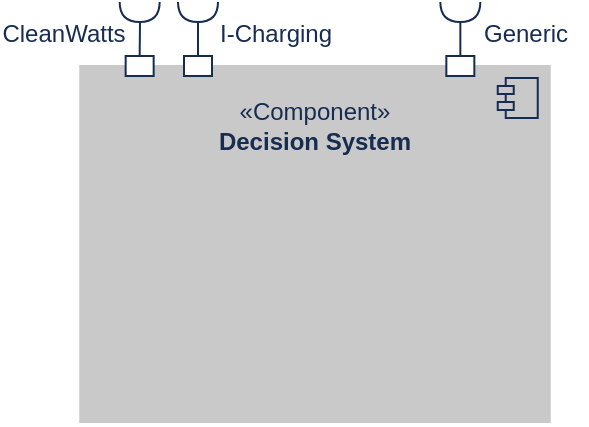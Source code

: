 <mxfile version="24.2.3" type="device" pages="3">
  <diagram id="UD4oLA14Tn1y4zUg4rgK" name="LVL1">
    <mxGraphModel dx="886" dy="599" grid="1" gridSize="10" guides="1" tooltips="1" connect="1" arrows="1" fold="1" page="1" pageScale="1" pageWidth="827" pageHeight="1169" math="0" shadow="0">
      <root>
        <mxCell id="0" />
        <mxCell id="1" parent="0" />
        <mxCell id="eUCeiFurNi9mVy3ALTpU-2" value="" style="html=1;dropTarget=0;whiteSpace=wrap;fillColor=#C9C9C9;strokeColor=#FFFFFF;" vertex="1" parent="1">
          <mxGeometry x="254.13" y="287" width="236.74" height="180" as="geometry" />
        </mxCell>
        <mxCell id="eUCeiFurNi9mVy3ALTpU-3" value="" style="shape=module;jettyWidth=8;jettyHeight=4;fillColor=none;strokeColor=#172C51;" vertex="1" parent="eUCeiFurNi9mVy3ALTpU-2">
          <mxGeometry x="1" width="20" height="20" relative="1" as="geometry">
            <mxPoint x="-27" y="7" as="offset" />
          </mxGeometry>
        </mxCell>
        <mxCell id="eUCeiFurNi9mVy3ALTpU-27" value="" style="endArrow=none;html=1;rounded=0;exitX=0.5;exitY=0;exitDx=0;exitDy=0;strokeColor=#172C51;" edge="1" parent="1" source="eUCeiFurNi9mVy3ALTpU-29">
          <mxGeometry width="50" height="50" relative="1" as="geometry">
            <mxPoint x="284.83" y="390" as="sourcePoint" />
            <mxPoint x="285" y="266" as="targetPoint" />
          </mxGeometry>
        </mxCell>
        <mxCell id="eUCeiFurNi9mVy3ALTpU-28" value="" style="endArrow=none;html=1;rounded=0;exitX=0.5;exitY=0;exitDx=0;exitDy=0;strokeColor=#172C51;" edge="1" parent="1" source="eUCeiFurNi9mVy3ALTpU-30">
          <mxGeometry width="50" height="50" relative="1" as="geometry">
            <mxPoint x="313.74" y="390" as="sourcePoint" />
            <mxPoint x="314" y="266" as="targetPoint" />
          </mxGeometry>
        </mxCell>
        <mxCell id="eUCeiFurNi9mVy3ALTpU-29" value="" style="rounded=0;whiteSpace=wrap;html=1;strokeColor=#172C51;fontColor=#172C51;" vertex="1" parent="1">
          <mxGeometry x="277.83" y="283" width="14" height="10" as="geometry" />
        </mxCell>
        <mxCell id="eUCeiFurNi9mVy3ALTpU-30" value="" style="rounded=0;whiteSpace=wrap;html=1;strokeColor=#172C51;fontColor=#172C51;" vertex="1" parent="1">
          <mxGeometry x="307" y="283" width="14" height="10" as="geometry" />
        </mxCell>
        <mxCell id="eUCeiFurNi9mVy3ALTpU-31" value="" style="shape=requiredInterface;html=1;verticalLabelPosition=bottom;sketch=0;rotation=90;strokeColor=#172C51;fontColor=#172C51;" vertex="1" parent="1">
          <mxGeometry x="279.83" y="251" width="10" height="20" as="geometry" />
        </mxCell>
        <mxCell id="eUCeiFurNi9mVy3ALTpU-32" value="" style="shape=requiredInterface;html=1;verticalLabelPosition=bottom;sketch=0;rotation=90;strokeColor=#172C51;fontColor=#172C51;" vertex="1" parent="1">
          <mxGeometry x="309" y="251" width="10" height="20" as="geometry" />
        </mxCell>
        <mxCell id="eUCeiFurNi9mVy3ALTpU-33" value="CleanWatts" style="text;html=1;align=center;verticalAlign=middle;whiteSpace=wrap;rounded=0;fontColor=#172C51;strokeColor=none;" vertex="1" parent="1">
          <mxGeometry x="216.83" y="257" width="60" height="30" as="geometry" />
        </mxCell>
        <mxCell id="eUCeiFurNi9mVy3ALTpU-34" value="I-Charging" style="text;html=1;align=center;verticalAlign=middle;whiteSpace=wrap;rounded=0;fontColor=#172C51;strokeColor=none;" vertex="1" parent="1">
          <mxGeometry x="322.55" y="257" width="60" height="30" as="geometry" />
        </mxCell>
        <mxCell id="eUCeiFurNi9mVy3ALTpU-35" value="Generic" style="text;html=1;align=center;verticalAlign=middle;whiteSpace=wrap;rounded=0;fontColor=#172C51;strokeColor=none;" vertex="1" parent="1">
          <mxGeometry x="448.0" y="257" width="60" height="30" as="geometry" />
        </mxCell>
        <mxCell id="eUCeiFurNi9mVy3ALTpU-4" value="&lt;font&gt;«Component»&lt;br&gt;&lt;b&gt;Decision System&lt;/b&gt;&lt;/font&gt;" style="text;html=1;align=center;verticalAlign=middle;whiteSpace=wrap;rounded=0;fontColor=#172C51;" vertex="1" parent="1">
          <mxGeometry x="291.833" y="295" width="161.333" height="45.0" as="geometry" />
        </mxCell>
        <mxCell id="eUCeiFurNi9mVy3ALTpU-20" value="" style="endArrow=none;html=1;rounded=0;exitX=0.5;exitY=0;exitDx=0;exitDy=0;strokeColor=#172C51;" edge="1" parent="1" source="eUCeiFurNi9mVy3ALTpU-21">
          <mxGeometry width="50" height="50" relative="1" as="geometry">
            <mxPoint x="444.91" y="390" as="sourcePoint" />
            <mxPoint x="445.17" y="266" as="targetPoint" />
          </mxGeometry>
        </mxCell>
        <mxCell id="eUCeiFurNi9mVy3ALTpU-21" value="" style="rounded=0;whiteSpace=wrap;html=1;strokeColor=#172C51;fontColor=#172C51;" vertex="1" parent="1">
          <mxGeometry x="438.17" y="283" width="14" height="10" as="geometry" />
        </mxCell>
        <mxCell id="eUCeiFurNi9mVy3ALTpU-22" value="" style="shape=requiredInterface;html=1;verticalLabelPosition=bottom;sketch=0;rotation=90;fontColor=#172C51;strokeColor=#172C51;" vertex="1" parent="1">
          <mxGeometry x="440.17" y="251" width="10" height="20" as="geometry" />
        </mxCell>
      </root>
    </mxGraphModel>
  </diagram>
  <diagram name="LVL2" id="FMF1p5v2ZRFKDlLuyFtW">
    <mxGraphModel dx="1004" dy="679" grid="1" gridSize="10" guides="1" tooltips="1" connect="1" arrows="1" fold="1" page="1" pageScale="1" pageWidth="827" pageHeight="1169" math="0" shadow="0">
      <root>
        <mxCell id="0" />
        <mxCell id="1" parent="0" />
        <mxCell id="atp4VXEtVLjCo3kQ9Hvp-4" value="" style="group" vertex="1" connectable="0" parent="1">
          <mxGeometry x="70" y="280" width="608.049" height="460" as="geometry" />
        </mxCell>
        <mxCell id="atp4VXEtVLjCo3kQ9Hvp-1" value="" style="html=1;dropTarget=0;whiteSpace=wrap;fillColor=#C9C9C9;strokeColor=#FFFFFF;" vertex="1" parent="atp4VXEtVLjCo3kQ9Hvp-4">
          <mxGeometry x="3.049" width="605" height="460" as="geometry" />
        </mxCell>
        <mxCell id="atp4VXEtVLjCo3kQ9Hvp-2" value="" style="shape=module;jettyWidth=8;jettyHeight=4;fillColor=none;strokeColor=#172C51;" vertex="1" parent="atp4VXEtVLjCo3kQ9Hvp-1">
          <mxGeometry x="1" width="20" height="20" relative="1" as="geometry">
            <mxPoint x="-27" y="7" as="offset" />
          </mxGeometry>
        </mxCell>
        <mxCell id="atp4VXEtVLjCo3kQ9Hvp-3" value="&lt;font&gt;«Component»&lt;br&gt;&lt;b&gt;Decision System&lt;/b&gt;&lt;/font&gt;" style="text;html=1;align=center;verticalAlign=middle;whiteSpace=wrap;rounded=0;fontColor=#172C51;" vertex="1" parent="atp4VXEtVLjCo3kQ9Hvp-4">
          <mxGeometry x="221.833" y="15" width="161.333" height="45.0" as="geometry" />
        </mxCell>
        <mxCell id="atp4VXEtVLjCo3kQ9Hvp-5" value="&lt;font color=&quot;#172c51&quot;&gt;«Component»&lt;br&gt;&lt;b&gt;Translator System&lt;/b&gt;&lt;/font&gt;" style="html=1;dropTarget=0;whiteSpace=wrap;fillColor=#5B9BD5;strokeColor=#172C51;" vertex="1" parent="atp4VXEtVLjCo3kQ9Hvp-4">
          <mxGeometry x="201.835" y="109.999" width="207.429" height="113.226" as="geometry" />
        </mxCell>
        <mxCell id="atp4VXEtVLjCo3kQ9Hvp-6" value="" style="shape=module;jettyWidth=8;jettyHeight=4;fillColor=none;strokeColor=#172C51;" vertex="1" parent="atp4VXEtVLjCo3kQ9Hvp-5">
          <mxGeometry x="1" width="20" height="20" relative="1" as="geometry">
            <mxPoint x="-27" y="7" as="offset" />
          </mxGeometry>
        </mxCell>
        <mxCell id="atp4VXEtVLjCo3kQ9Hvp-11" value="" style="group;strokeColor=none;" vertex="1" connectable="0" parent="atp4VXEtVLjCo3kQ9Hvp-4">
          <mxGeometry x="43.05" y="304.5" width="518.905" height="113.23" as="geometry" />
        </mxCell>
        <mxCell id="atp4VXEtVLjCo3kQ9Hvp-9" value="&lt;font color=&quot;#172c51&quot;&gt;«Component»&lt;br&gt;&lt;b&gt;Generic Residential&amp;nbsp;&lt;/b&gt;&lt;/font&gt;&lt;div&gt;&lt;b&gt;&lt;font color=&quot;#172c51&quot;&gt;Decision System&lt;/font&gt;&lt;/b&gt;&lt;/div&gt;" style="html=1;dropTarget=0;whiteSpace=wrap;fillColor=#5B9BD5;strokeColor=#172C51;" vertex="1" parent="atp4VXEtVLjCo3kQ9Hvp-11">
          <mxGeometry x="311.477" width="207.429" height="113.226" as="geometry" />
        </mxCell>
        <mxCell id="atp4VXEtVLjCo3kQ9Hvp-10" value="" style="shape=module;jettyWidth=8;jettyHeight=4;fillColor=none;strokeColor=#172C51;" vertex="1" parent="atp4VXEtVLjCo3kQ9Hvp-9">
          <mxGeometry x="1" width="20" height="20" relative="1" as="geometry">
            <mxPoint x="-27" y="7" as="offset" />
          </mxGeometry>
        </mxCell>
        <mxCell id="atp4VXEtVLjCo3kQ9Hvp-7" value="&lt;font color=&quot;#172c51&quot;&gt;«Component»&lt;br&gt;&lt;b&gt;Training System&lt;/b&gt;&lt;/font&gt;" style="html=1;dropTarget=0;whiteSpace=wrap;fillColor=#5B9BD5;strokeColor=#172C51;" vertex="1" parent="atp4VXEtVLjCo3kQ9Hvp-11">
          <mxGeometry y="0.005" width="207.429" height="113.226" as="geometry" />
        </mxCell>
        <mxCell id="atp4VXEtVLjCo3kQ9Hvp-8" value="" style="shape=module;jettyWidth=8;jettyHeight=4;fillColor=none;strokeColor=#172C51;" vertex="1" parent="atp4VXEtVLjCo3kQ9Hvp-7">
          <mxGeometry x="1" width="20" height="20" relative="1" as="geometry">
            <mxPoint x="-27" y="7" as="offset" />
          </mxGeometry>
        </mxCell>
        <mxCell id="atp4VXEtVLjCo3kQ9Hvp-19" value="" style="rounded=0;whiteSpace=wrap;html=1;strokeColor=#172C51;" vertex="1" parent="atp4VXEtVLjCo3kQ9Hvp-11">
          <mxGeometry x="144.95" y="-4.5" width="14" height="10" as="geometry" />
        </mxCell>
        <mxCell id="atp4VXEtVLjCo3kQ9Hvp-14" value="" style="ellipse;whiteSpace=wrap;html=1;aspect=fixed;strokeColor=#172C51;" vertex="1" parent="atp4VXEtVLjCo3kQ9Hvp-4">
          <mxGeometry x="295.55" y="250" width="20" height="20" as="geometry" />
        </mxCell>
        <mxCell id="atp4VXEtVLjCo3kQ9Hvp-18" value="" style="rounded=0;whiteSpace=wrap;html=1;strokeColor=#172C51;" vertex="1" parent="atp4VXEtVLjCo3kQ9Hvp-4">
          <mxGeometry x="401.17" y="299" width="14" height="10" as="geometry" />
        </mxCell>
        <mxCell id="atp4VXEtVLjCo3kQ9Hvp-20" value="" style="shape=requiredInterface;html=1;verticalLabelPosition=bottom;sketch=0;rotation=70;direction=south;strokeColor=#172C51;" vertex="1" parent="atp4VXEtVLjCo3kQ9Hvp-4">
          <mxGeometry x="288.21" y="254.6" width="24.54" height="15" as="geometry" />
        </mxCell>
        <mxCell id="atp4VXEtVLjCo3kQ9Hvp-21" style="rounded=0;orthogonalLoop=1;jettySize=auto;html=1;entryX=1;entryY=0.5;entryDx=0;entryDy=0;entryPerimeter=0;endArrow=none;endFill=0;exitX=0.75;exitY=0;exitDx=0;exitDy=0;strokeColor=#172C51;" edge="1" parent="atp4VXEtVLjCo3kQ9Hvp-4" source="atp4VXEtVLjCo3kQ9Hvp-19" target="atp4VXEtVLjCo3kQ9Hvp-20">
          <mxGeometry relative="1" as="geometry" />
        </mxCell>
        <mxCell id="atp4VXEtVLjCo3kQ9Hvp-25" value="" style="rounded=0;whiteSpace=wrap;html=1;strokeColor=#172C51;" vertex="1" parent="atp4VXEtVLjCo3kQ9Hvp-4">
          <mxGeometry x="207.83" y="104" width="14" height="10" as="geometry" />
        </mxCell>
        <mxCell id="atp4VXEtVLjCo3kQ9Hvp-24" value="" style="rounded=0;whiteSpace=wrap;html=1;strokeColor=#172C51;" vertex="1" parent="atp4VXEtVLjCo3kQ9Hvp-4">
          <mxGeometry x="237" y="104" width="14" height="10" as="geometry" />
        </mxCell>
        <mxCell id="atp4VXEtVLjCo3kQ9Hvp-38" value="" style="rounded=0;whiteSpace=wrap;html=1;strokeColor=#172C51;" vertex="1" parent="atp4VXEtVLjCo3kQ9Hvp-4">
          <mxGeometry x="369.17" y="104" width="14" height="10" as="geometry" />
        </mxCell>
        <mxCell id="atp4VXEtVLjCo3kQ9Hvp-39" value="" style="endArrow=none;html=1;rounded=0;exitX=0.5;exitY=0;exitDx=0;exitDy=0;strokeColor=#172C51;" edge="1" parent="atp4VXEtVLjCo3kQ9Hvp-4">
          <mxGeometry width="50" height="50" relative="1" as="geometry">
            <mxPoint x="375.91" y="104" as="sourcePoint" />
            <mxPoint x="376.17" y="-20" as="targetPoint" />
          </mxGeometry>
        </mxCell>
        <mxCell id="atp4VXEtVLjCo3kQ9Hvp-40" value="" style="rounded=0;whiteSpace=wrap;html=1;strokeColor=#172C51;fontColor=#172C51;" vertex="1" parent="atp4VXEtVLjCo3kQ9Hvp-4">
          <mxGeometry x="369.17" y="-3" width="14" height="10" as="geometry" />
        </mxCell>
        <mxCell id="atp4VXEtVLjCo3kQ9Hvp-41" value="" style="shape=requiredInterface;html=1;verticalLabelPosition=bottom;sketch=0;rotation=90;fontColor=#172C51;" vertex="1" parent="atp4VXEtVLjCo3kQ9Hvp-4">
          <mxGeometry x="371.17" y="-35" width="10" height="20" as="geometry" />
        </mxCell>
        <mxCell id="atp4VXEtVLjCo3kQ9Hvp-17" style="edgeStyle=orthogonalEdgeStyle;rounded=0;orthogonalLoop=1;jettySize=auto;html=1;entryX=0.5;entryY=0;entryDx=0;entryDy=0;endArrow=none;endFill=0;strokeColor=#172C51;" edge="1" parent="1" source="atp4VXEtVLjCo3kQ9Hvp-16" target="atp4VXEtVLjCo3kQ9Hvp-14">
          <mxGeometry relative="1" as="geometry" />
        </mxCell>
        <mxCell id="atp4VXEtVLjCo3kQ9Hvp-16" value="" style="rounded=0;whiteSpace=wrap;html=1;strokeColor=#172C51;" vertex="1" parent="1">
          <mxGeometry x="368.55" y="498" width="14" height="10" as="geometry" />
        </mxCell>
        <mxCell id="atp4VXEtVLjCo3kQ9Hvp-22" value="" style="shape=requiredInterface;html=1;verticalLabelPosition=bottom;sketch=0;rotation=-80;direction=south;strokeColor=#172C51;" vertex="1" parent="1">
          <mxGeometry x="368.21" y="533.6" width="24.54" height="15" as="geometry" />
        </mxCell>
        <mxCell id="atp4VXEtVLjCo3kQ9Hvp-23" style="rounded=0;orthogonalLoop=1;jettySize=auto;html=1;exitX=0.5;exitY=0;exitDx=0;exitDy=0;entryX=1;entryY=0.5;entryDx=0;entryDy=0;entryPerimeter=0;endArrow=none;endFill=0;fontColor=#172C51;strokeColor=#172C51;" edge="1" parent="1" source="atp4VXEtVLjCo3kQ9Hvp-18" target="atp4VXEtVLjCo3kQ9Hvp-22">
          <mxGeometry relative="1" as="geometry" />
        </mxCell>
        <mxCell id="atp4VXEtVLjCo3kQ9Hvp-30" value="" style="endArrow=none;html=1;rounded=0;exitX=0.5;exitY=0;exitDx=0;exitDy=0;strokeColor=#172C51;" edge="1" parent="1" source="atp4VXEtVLjCo3kQ9Hvp-25">
          <mxGeometry width="50" height="50" relative="1" as="geometry">
            <mxPoint x="300" y="350" as="sourcePoint" />
            <mxPoint x="285" y="260" as="targetPoint" />
          </mxGeometry>
        </mxCell>
        <mxCell id="atp4VXEtVLjCo3kQ9Hvp-31" value="" style="endArrow=none;html=1;rounded=0;exitX=0.5;exitY=0;exitDx=0;exitDy=0;strokeColor=#172C51;" edge="1" parent="1">
          <mxGeometry width="50" height="50" relative="1" as="geometry">
            <mxPoint x="313.74" y="384" as="sourcePoint" />
            <mxPoint x="314" y="260" as="targetPoint" />
          </mxGeometry>
        </mxCell>
        <mxCell id="atp4VXEtVLjCo3kQ9Hvp-26" value="" style="rounded=0;whiteSpace=wrap;html=1;strokeColor=#172C51;fontColor=#172C51;" vertex="1" parent="1">
          <mxGeometry x="277.83" y="277" width="14" height="10" as="geometry" />
        </mxCell>
        <mxCell id="atp4VXEtVLjCo3kQ9Hvp-27" value="" style="rounded=0;whiteSpace=wrap;html=1;strokeColor=#172C51;fontColor=#172C51;" vertex="1" parent="1">
          <mxGeometry x="307" y="277" width="14" height="10" as="geometry" />
        </mxCell>
        <mxCell id="atp4VXEtVLjCo3kQ9Hvp-35" value="" style="shape=requiredInterface;html=1;verticalLabelPosition=bottom;sketch=0;rotation=90;strokeColor=#172C51;fontColor=#172C51;" vertex="1" parent="1">
          <mxGeometry x="279.83" y="245" width="10" height="20" as="geometry" />
        </mxCell>
        <mxCell id="atp4VXEtVLjCo3kQ9Hvp-37" value="" style="shape=requiredInterface;html=1;verticalLabelPosition=bottom;sketch=0;rotation=90;strokeColor=#172C51;fontColor=#172C51;" vertex="1" parent="1">
          <mxGeometry x="309" y="245" width="10" height="20" as="geometry" />
        </mxCell>
        <mxCell id="atp4VXEtVLjCo3kQ9Hvp-42" value="CleanWatts" style="text;html=1;align=center;verticalAlign=middle;whiteSpace=wrap;rounded=0;fontColor=#172C51;" vertex="1" parent="1">
          <mxGeometry x="216.83" y="251" width="60" height="30" as="geometry" />
        </mxCell>
        <mxCell id="atp4VXEtVLjCo3kQ9Hvp-43" value="I-Charging" style="text;html=1;align=center;verticalAlign=middle;whiteSpace=wrap;rounded=0;fontColor=#172C51;" vertex="1" parent="1">
          <mxGeometry x="322.55" y="251" width="60" height="30" as="geometry" />
        </mxCell>
        <mxCell id="atp4VXEtVLjCo3kQ9Hvp-44" value="Generic" style="text;html=1;align=center;verticalAlign=middle;whiteSpace=wrap;rounded=0;fontColor=#172C51;" vertex="1" parent="1">
          <mxGeometry x="449.0" y="251" width="60" height="30" as="geometry" />
        </mxCell>
      </root>
    </mxGraphModel>
  </diagram>
  <diagram id="b5bSSJfoo9CJwXizILPx" name="LVL3">
    <mxGraphModel dx="2151" dy="1454" grid="1" gridSize="10" guides="1" tooltips="1" connect="1" arrows="1" fold="1" page="1" pageScale="1" pageWidth="827" pageHeight="1169" math="0" shadow="0">
      <root>
        <mxCell id="0" />
        <mxCell id="1" parent="0" />
        <mxCell id="x8041O_ZoknDPP2LVo7z-1" value="" style="group" vertex="1" connectable="0" parent="1">
          <mxGeometry x="350" y="170" width="1320" height="760" as="geometry" />
        </mxCell>
        <mxCell id="x8041O_ZoknDPP2LVo7z-2" value="" style="html=1;dropTarget=0;whiteSpace=wrap;fillColor=#C9C9C9;strokeColor=#FFFFFF;" vertex="1" parent="x8041O_ZoknDPP2LVo7z-1">
          <mxGeometry x="30" width="1220" height="760" as="geometry" />
        </mxCell>
        <mxCell id="x8041O_ZoknDPP2LVo7z-3" value="" style="shape=module;jettyWidth=8;jettyHeight=4;fillColor=none;strokeColor=#172C51;" vertex="1" parent="x8041O_ZoknDPP2LVo7z-2">
          <mxGeometry x="1" width="20" height="20" relative="1" as="geometry">
            <mxPoint x="-27" y="7" as="offset" />
          </mxGeometry>
        </mxCell>
        <mxCell id="szYbMflZ5qyDHRdNNVK9-20" value="" style="group;strokeColor=none;" vertex="1" connectable="0" parent="x8041O_ZoknDPP2LVo7z-1">
          <mxGeometry x="80" y="220" width="605.18" height="260" as="geometry" />
        </mxCell>
        <mxCell id="szYbMflZ5qyDHRdNNVK9-11" style="edgeStyle=orthogonalEdgeStyle;rounded=0;orthogonalLoop=1;jettySize=auto;html=1;endArrow=none;endFill=0;strokeColor=#172C51;" edge="1" parent="szYbMflZ5qyDHRdNNVK9-20" source="szYbMflZ5qyDHRdNNVK9-3" target="szYbMflZ5qyDHRdNNVK9-5">
          <mxGeometry relative="1" as="geometry" />
        </mxCell>
        <mxCell id="szYbMflZ5qyDHRdNNVK9-3" value="&lt;font color=&quot;#172c51&quot;&gt;«Component»&lt;br&gt;&lt;b&gt;I-Charging Receiver&lt;/b&gt;&lt;/font&gt;" style="html=1;dropTarget=0;whiteSpace=wrap;fillColor=#5B9BD5;strokeColor=#172C51;" vertex="1" parent="szYbMflZ5qyDHRdNNVK9-20">
          <mxGeometry x="217.633" width="174.974" height="95.51" as="geometry" />
        </mxCell>
        <mxCell id="szYbMflZ5qyDHRdNNVK9-4" value="" style="shape=module;jettyWidth=8;jettyHeight=4;fillColor=none;strokeColor=#172C51;" vertex="1" parent="szYbMflZ5qyDHRdNNVK9-3">
          <mxGeometry x="1" width="20" height="20" relative="1" as="geometry">
            <mxPoint x="-27" y="7" as="offset" />
          </mxGeometry>
        </mxCell>
        <mxCell id="szYbMflZ5qyDHRdNNVK9-9" style="edgeStyle=orthogonalEdgeStyle;rounded=0;orthogonalLoop=1;jettySize=auto;html=1;entryX=0.5;entryY=0;entryDx=0;entryDy=0;endArrow=none;endFill=0;strokeColor=#172C51;" edge="1" parent="szYbMflZ5qyDHRdNNVK9-20" source="szYbMflZ5qyDHRdNNVK9-1" target="szYbMflZ5qyDHRdNNVK9-7">
          <mxGeometry relative="1" as="geometry" />
        </mxCell>
        <mxCell id="szYbMflZ5qyDHRdNNVK9-1" value="&lt;font color=&quot;#172c51&quot;&gt;«Component»&lt;br&gt;&lt;b&gt;CleanWatts Receiver&lt;/b&gt;&lt;/font&gt;" style="html=1;dropTarget=0;whiteSpace=wrap;fillColor=#5B9BD5;strokeColor=#172C51;" vertex="1" parent="szYbMflZ5qyDHRdNNVK9-20">
          <mxGeometry width="174.974" height="95.51" as="geometry" />
        </mxCell>
        <mxCell id="szYbMflZ5qyDHRdNNVK9-2" value="" style="shape=module;jettyWidth=8;jettyHeight=4;fillColor=none;strokeColor=#172C51;" vertex="1" parent="szYbMflZ5qyDHRdNNVK9-1">
          <mxGeometry x="1" width="20" height="20" relative="1" as="geometry">
            <mxPoint x="-27" y="7" as="offset" />
          </mxGeometry>
        </mxCell>
        <mxCell id="szYbMflZ5qyDHRdNNVK9-5" value="&lt;font color=&quot;#172c51&quot;&gt;«Component»&lt;br&gt;&lt;b&gt;I-Charging Translator&lt;/b&gt;&lt;/font&gt;" style="html=1;dropTarget=0;whiteSpace=wrap;fillColor=#5B9BD5;strokeColor=#172C51;" vertex="1" parent="szYbMflZ5qyDHRdNNVK9-20">
          <mxGeometry x="217.633" y="164.49" width="174.974" height="95.51" as="geometry" />
        </mxCell>
        <mxCell id="szYbMflZ5qyDHRdNNVK9-6" value="" style="shape=module;jettyWidth=8;jettyHeight=4;fillColor=none;strokeColor=#172C51;" vertex="1" parent="szYbMflZ5qyDHRdNNVK9-5">
          <mxGeometry x="1" width="20" height="20" relative="1" as="geometry">
            <mxPoint x="-27" y="7" as="offset" />
          </mxGeometry>
        </mxCell>
        <mxCell id="szYbMflZ5qyDHRdNNVK9-7" value="&lt;font color=&quot;#172c51&quot;&gt;«Component»&lt;br&gt;&lt;b&gt;CleanWatts Translator&lt;/b&gt;&lt;/font&gt;" style="html=1;dropTarget=0;whiteSpace=wrap;fillColor=#5B9BD5;strokeColor=#172C51;" vertex="1" parent="szYbMflZ5qyDHRdNNVK9-20">
          <mxGeometry y="164.49" width="174.974" height="95.51" as="geometry" />
        </mxCell>
        <mxCell id="szYbMflZ5qyDHRdNNVK9-8" value="" style="shape=module;jettyWidth=8;jettyHeight=4;fillColor=none;strokeColor=#172C51;" vertex="1" parent="szYbMflZ5qyDHRdNNVK9-7">
          <mxGeometry x="1" width="20" height="20" relative="1" as="geometry">
            <mxPoint x="-27" y="7" as="offset" />
          </mxGeometry>
        </mxCell>
        <mxCell id="szYbMflZ5qyDHRdNNVK9-15" style="edgeStyle=orthogonalEdgeStyle;rounded=0;orthogonalLoop=1;jettySize=auto;html=1;endArrow=none;endFill=0;strokeColor=#172C51;" edge="1" parent="szYbMflZ5qyDHRdNNVK9-20" source="szYbMflZ5qyDHRdNNVK9-16" target="szYbMflZ5qyDHRdNNVK9-18">
          <mxGeometry relative="1" as="geometry" />
        </mxCell>
        <mxCell id="szYbMflZ5qyDHRdNNVK9-16" value="&lt;font color=&quot;#172c51&quot;&gt;«Component»&lt;br&gt;&lt;b&gt;Generic Receiver&lt;/b&gt;&lt;/font&gt;" style="html=1;dropTarget=0;whiteSpace=wrap;fillColor=#5B9BD5;strokeColor=#172C51;" vertex="1" parent="szYbMflZ5qyDHRdNNVK9-20">
          <mxGeometry x="430.206" width="174.974" height="95.51" as="geometry" />
        </mxCell>
        <mxCell id="szYbMflZ5qyDHRdNNVK9-17" value="" style="shape=module;jettyWidth=8;jettyHeight=4;fillColor=none;strokeColor=#172C51;" vertex="1" parent="szYbMflZ5qyDHRdNNVK9-16">
          <mxGeometry x="1" width="20" height="20" relative="1" as="geometry">
            <mxPoint x="-27" y="7" as="offset" />
          </mxGeometry>
        </mxCell>
        <mxCell id="szYbMflZ5qyDHRdNNVK9-18" value="&lt;font color=&quot;#172c51&quot;&gt;«Component»&lt;br&gt;&lt;b&gt;Generic Translator&lt;/b&gt;&lt;/font&gt;" style="html=1;dropTarget=0;whiteSpace=wrap;fillColor=#5B9BD5;strokeColor=#172C51;" vertex="1" parent="szYbMflZ5qyDHRdNNVK9-20">
          <mxGeometry x="430.206" y="164.49" width="174.974" height="95.51" as="geometry" />
        </mxCell>
        <mxCell id="szYbMflZ5qyDHRdNNVK9-19" value="" style="shape=module;jettyWidth=8;jettyHeight=4;fillColor=none;strokeColor=#172C51;" vertex="1" parent="szYbMflZ5qyDHRdNNVK9-18">
          <mxGeometry x="1" width="20" height="20" relative="1" as="geometry">
            <mxPoint x="-27" y="7" as="offset" />
          </mxGeometry>
        </mxCell>
        <mxCell id="szYbMflZ5qyDHRdNNVK9-21" value="&lt;font color=&quot;#172c51&quot;&gt;«Component»&lt;br&gt;&lt;b&gt;Accumulator&lt;/b&gt;&lt;/font&gt;" style="html=1;dropTarget=0;whiteSpace=wrap;fillColor=#5B9BD5;strokeColor=#172C51;" vertex="1" parent="x8041O_ZoknDPP2LVo7z-1">
          <mxGeometry x="302" y="590.0" width="174.974" height="95.51" as="geometry" />
        </mxCell>
        <mxCell id="szYbMflZ5qyDHRdNNVK9-22" value="" style="shape=module;jettyWidth=8;jettyHeight=4;fillColor=none;strokeColor=#172C51;" vertex="1" parent="szYbMflZ5qyDHRdNNVK9-21">
          <mxGeometry x="1" width="20" height="20" relative="1" as="geometry">
            <mxPoint x="-27" y="7" as="offset" />
          </mxGeometry>
        </mxCell>
        <mxCell id="Rau_UvpD_EVTxWh8V0y5-1" value="&lt;font&gt;«Component»&lt;br&gt;&lt;b&gt;Decision System&lt;/b&gt;&lt;/font&gt;" style="text;html=1;align=center;verticalAlign=middle;whiteSpace=wrap;rounded=0;fontColor=#172C51;" vertex="1" parent="x8041O_ZoknDPP2LVo7z-1">
          <mxGeometry x="422.168" y="1" width="161.333" height="45.0" as="geometry" />
        </mxCell>
        <mxCell id="Rau_UvpD_EVTxWh8V0y5-2" value="" style="rounded=0;whiteSpace=wrap;html=1;strokeColor=#172C51;" vertex="1" parent="x8041O_ZoknDPP2LVo7z-1">
          <mxGeometry x="188" y="215" width="14" height="10" as="geometry" />
        </mxCell>
        <mxCell id="Rau_UvpD_EVTxWh8V0y5-3" value="" style="rounded=0;whiteSpace=wrap;html=1;strokeColor=#172C51;" vertex="1" parent="x8041O_ZoknDPP2LVo7z-1">
          <mxGeometry x="409.17" y="215" width="14" height="10" as="geometry" />
        </mxCell>
        <mxCell id="Rau_UvpD_EVTxWh8V0y5-4" value="" style="rounded=0;whiteSpace=wrap;html=1;strokeColor=#172C51;" vertex="1" parent="x8041O_ZoknDPP2LVo7z-1">
          <mxGeometry x="624.34" y="215" width="14" height="10" as="geometry" />
        </mxCell>
        <mxCell id="Rau_UvpD_EVTxWh8V0y5-18" style="edgeStyle=orthogonalEdgeStyle;rounded=0;orthogonalLoop=1;jettySize=auto;html=1;exitX=1;exitY=0.5;exitDx=0;exitDy=0;exitPerimeter=0;entryX=0.5;entryY=0;entryDx=0;entryDy=0;endArrow=none;endFill=0;strokeColor=#172C51;" edge="1" parent="x8041O_ZoknDPP2LVo7z-1" source="Rau_UvpD_EVTxWh8V0y5-7" target="Rau_UvpD_EVTxWh8V0y5-4">
          <mxGeometry relative="1" as="geometry" />
        </mxCell>
        <mxCell id="Rau_UvpD_EVTxWh8V0y5-7" value="" style="shape=requiredInterface;html=1;verticalLabelPosition=bottom;sketch=0;rotation=90;fontColor=#172C51;strokeColor=#172C51;" vertex="1" parent="x8041O_ZoknDPP2LVo7z-1">
          <mxGeometry x="626.34" y="-60" width="10" height="20" as="geometry" />
        </mxCell>
        <mxCell id="Rau_UvpD_EVTxWh8V0y5-8" value="" style="endArrow=none;html=1;rounded=0;exitX=0.5;exitY=0;exitDx=0;exitDy=0;strokeColor=#172C51;" edge="1" parent="x8041O_ZoknDPP2LVo7z-1" source="Rau_UvpD_EVTxWh8V0y5-2">
          <mxGeometry width="50" height="50" relative="1" as="geometry">
            <mxPoint x="210.17" y="45" as="sourcePoint" />
            <mxPoint x="195.17" y="-45" as="targetPoint" />
          </mxGeometry>
        </mxCell>
        <mxCell id="Rau_UvpD_EVTxWh8V0y5-10" value="" style="rounded=0;whiteSpace=wrap;html=1;strokeColor=#172C51;fontColor=#172C51;" vertex="1" parent="x8041O_ZoknDPP2LVo7z-1">
          <mxGeometry x="188" y="-4" width="14" height="10" as="geometry" />
        </mxCell>
        <mxCell id="Rau_UvpD_EVTxWh8V0y5-12" value="" style="shape=requiredInterface;html=1;verticalLabelPosition=bottom;sketch=0;rotation=90;strokeColor=#172C51;fontColor=#172C51;" vertex="1" parent="x8041O_ZoknDPP2LVo7z-1">
          <mxGeometry x="190" y="-60" width="10" height="20" as="geometry" />
        </mxCell>
        <mxCell id="Rau_UvpD_EVTxWh8V0y5-13" value="" style="shape=requiredInterface;html=1;verticalLabelPosition=bottom;sketch=0;rotation=90;strokeColor=#172C51;fontColor=#172C51;" vertex="1" parent="x8041O_ZoknDPP2LVo7z-1">
          <mxGeometry x="411.17" y="-60" width="10" height="20" as="geometry" />
        </mxCell>
        <mxCell id="Rau_UvpD_EVTxWh8V0y5-14" value="CleanWatts" style="text;html=1;align=center;verticalAlign=middle;whiteSpace=wrap;rounded=0;fontColor=#172C51;" vertex="1" parent="x8041O_ZoknDPP2LVo7z-1">
          <mxGeometry x="127" y="-54" width="60" height="30" as="geometry" />
        </mxCell>
        <mxCell id="Rau_UvpD_EVTxWh8V0y5-15" value="I-Charging" style="text;html=1;align=center;verticalAlign=middle;whiteSpace=wrap;rounded=0;fontColor=#172C51;" vertex="1" parent="x8041O_ZoknDPP2LVo7z-1">
          <mxGeometry x="424.72" y="-54" width="60" height="30" as="geometry" />
        </mxCell>
        <mxCell id="Rau_UvpD_EVTxWh8V0y5-17" style="edgeStyle=orthogonalEdgeStyle;rounded=0;orthogonalLoop=1;jettySize=auto;html=1;exitX=1;exitY=0.5;exitDx=0;exitDy=0;exitPerimeter=0;entryX=0.5;entryY=0;entryDx=0;entryDy=0;endArrow=none;endFill=0;strokeColor=#172C51;" edge="1" parent="x8041O_ZoknDPP2LVo7z-1" source="Rau_UvpD_EVTxWh8V0y5-13" target="Rau_UvpD_EVTxWh8V0y5-3">
          <mxGeometry relative="1" as="geometry">
            <Array as="points" />
          </mxGeometry>
        </mxCell>
        <mxCell id="Rau_UvpD_EVTxWh8V0y5-11" value="" style="rounded=0;whiteSpace=wrap;html=1;strokeColor=#172C51;fontColor=#172C51;" vertex="1" parent="x8041O_ZoknDPP2LVo7z-1">
          <mxGeometry x="409.17" y="-4" width="14" height="10" as="geometry" />
        </mxCell>
        <mxCell id="Rau_UvpD_EVTxWh8V0y5-6" value="" style="rounded=0;whiteSpace=wrap;html=1;strokeColor=#172C51;fontColor=#172C51;" vertex="1" parent="x8041O_ZoknDPP2LVo7z-1">
          <mxGeometry x="624.34" y="-4" width="14" height="10" as="geometry" />
        </mxCell>
        <mxCell id="Rau_UvpD_EVTxWh8V0y5-56" style="rounded=0;orthogonalLoop=1;jettySize=auto;html=1;exitX=0.5;exitY=1;exitDx=0;exitDy=0;entryX=0.5;entryY=0;entryDx=0;entryDy=0;endArrow=none;endFill=0;strokeColor=#172C51;" edge="1" parent="x8041O_ZoknDPP2LVo7z-1" source="szYbMflZ5qyDHRdNNVK9-7" target="szYbMflZ5qyDHRdNNVK9-21">
          <mxGeometry relative="1" as="geometry" />
        </mxCell>
        <mxCell id="Rau_UvpD_EVTxWh8V0y5-58" style="edgeStyle=orthogonalEdgeStyle;rounded=0;orthogonalLoop=1;jettySize=auto;html=1;exitX=0.75;exitY=1;exitDx=0;exitDy=0;entryX=0.75;entryY=0;entryDx=0;entryDy=0;endArrow=none;endFill=0;" edge="1" parent="x8041O_ZoknDPP2LVo7z-1" source="szYbMflZ5qyDHRdNNVK9-5" target="szYbMflZ5qyDHRdNNVK9-21">
          <mxGeometry relative="1" as="geometry">
            <Array as="points">
              <mxPoint x="429" y="535" />
              <mxPoint x="429" y="590" />
            </Array>
          </mxGeometry>
        </mxCell>
        <mxCell id="Rau_UvpD_EVTxWh8V0y5-59" style="rounded=0;orthogonalLoop=1;jettySize=auto;html=1;exitX=0.25;exitY=1;exitDx=0;exitDy=0;entryX=0.869;entryY=0.002;entryDx=0;entryDy=0;entryPerimeter=0;endArrow=none;endFill=0;" edge="1" parent="x8041O_ZoknDPP2LVo7z-1" source="szYbMflZ5qyDHRdNNVK9-18" target="szYbMflZ5qyDHRdNNVK9-21">
          <mxGeometry relative="1" as="geometry" />
        </mxCell>
        <mxCell id="XC_1Ajr6T6j3tB9uWdx8-5" style="edgeStyle=orthogonalEdgeStyle;rounded=0;orthogonalLoop=1;jettySize=auto;html=1;exitX=1;exitY=0.5;exitDx=0;exitDy=0;entryX=0;entryY=0.5;entryDx=0;entryDy=0;strokeColor=#172C51;endArrow=none;endFill=0;" edge="1" parent="x8041O_ZoknDPP2LVo7z-1" source="OdWRmL5NKsq-Oeh8xc8I-40" target="XC_1Ajr6T6j3tB9uWdx8-1">
          <mxGeometry relative="1" as="geometry" />
        </mxCell>
        <mxCell id="OdWRmL5NKsq-Oeh8xc8I-40" value="&lt;font color=&quot;#172c51&quot;&gt;«Component»&lt;br&gt;&lt;b&gt;Training Rceceiver&lt;/b&gt;&lt;/font&gt;" style="html=1;dropTarget=0;whiteSpace=wrap;fillColor=#5B9BD5;strokeColor=#172C51;" vertex="1" parent="x8041O_ZoknDPP2LVo7z-1">
          <mxGeometry x="760" y="494.49" width="174.974" height="95.51" as="geometry" />
        </mxCell>
        <mxCell id="OdWRmL5NKsq-Oeh8xc8I-41" value="" style="shape=module;jettyWidth=8;jettyHeight=4;fillColor=none;strokeColor=#172C51;" vertex="1" parent="OdWRmL5NKsq-Oeh8xc8I-40">
          <mxGeometry x="1" width="20" height="20" relative="1" as="geometry">
            <mxPoint x="-27" y="7" as="offset" />
          </mxGeometry>
        </mxCell>
        <mxCell id="XC_1Ajr6T6j3tB9uWdx8-6" style="edgeStyle=orthogonalEdgeStyle;rounded=0;orthogonalLoop=1;jettySize=auto;html=1;exitX=1;exitY=0.5;exitDx=0;exitDy=0;entryX=0;entryY=0.5;entryDx=0;entryDy=0;strokeColor=#172C51;endArrow=none;endFill=0;" edge="1" parent="x8041O_ZoknDPP2LVo7z-1" source="OdWRmL5NKsq-Oeh8xc8I-42" target="XC_1Ajr6T6j3tB9uWdx8-3">
          <mxGeometry relative="1" as="geometry" />
        </mxCell>
        <mxCell id="OdWRmL5NKsq-Oeh8xc8I-42" value="&lt;font color=&quot;#172c51&quot;&gt;«Component»&lt;br&gt;&lt;/font&gt;&lt;font color=&quot;#172c51&quot;&gt;&lt;b&gt;Generic Residential&amp;nbsp;&lt;/b&gt;&lt;/font&gt;&lt;font color=&quot;#172c51&quot;&gt;&lt;br&gt;&lt;/font&gt;&lt;div&gt;&lt;font color=&quot;#172c51&quot;&gt;&lt;b&gt;Decision Receiver&lt;/b&gt;&lt;/font&gt;&lt;/div&gt;" style="html=1;dropTarget=0;whiteSpace=wrap;fillColor=#5B9BD5;strokeColor=#172C51;" vertex="1" parent="x8041O_ZoknDPP2LVo7z-1">
          <mxGeometry x="760" y="620.0" width="174.974" height="95.51" as="geometry" />
        </mxCell>
        <mxCell id="OdWRmL5NKsq-Oeh8xc8I-43" value="" style="shape=module;jettyWidth=8;jettyHeight=4;fillColor=none;strokeColor=#172C51;" vertex="1" parent="OdWRmL5NKsq-Oeh8xc8I-42">
          <mxGeometry x="1" width="20" height="20" relative="1" as="geometry">
            <mxPoint x="-27" y="7" as="offset" />
          </mxGeometry>
        </mxCell>
        <mxCell id="GjkxAg49Bc-sq1MFGWxU-10" value="" style="group;rotation=-90;" vertex="1" connectable="0" parent="x8041O_ZoknDPP2LVo7z-1">
          <mxGeometry x="404.17" y="599" width="227.17" height="92" as="geometry" />
        </mxCell>
        <mxCell id="GjkxAg49Bc-sq1MFGWxU-7" value="" style="rounded=0;whiteSpace=wrap;html=1;strokeColor=#172C51;rotation=-90;" vertex="1" parent="GjkxAg49Bc-sq1MFGWxU-10">
          <mxGeometry x="66.55" y="33.75" width="14" height="10" as="geometry" />
        </mxCell>
        <mxCell id="GjkxAg49Bc-sq1MFGWxU-3" value="" style="rounded=0;whiteSpace=wrap;html=1;strokeColor=#172C51;rotation=-90;" vertex="1" parent="x8041O_ZoknDPP2LVo7z-1">
          <mxGeometry x="752.0" y="537.24" width="14" height="10" as="geometry" />
        </mxCell>
        <mxCell id="GjkxAg49Bc-sq1MFGWxU-1" value="" style="rounded=0;whiteSpace=wrap;html=1;strokeColor=#172C51;rotation=-90;" vertex="1" parent="x8041O_ZoknDPP2LVo7z-1">
          <mxGeometry x="752.0" y="662.75" width="14" height="10" as="geometry" />
        </mxCell>
        <mxCell id="GjkxAg49Bc-sq1MFGWxU-2" value="" style="ellipse;whiteSpace=wrap;html=1;aspect=fixed;strokeColor=#172C51;rotation=-90;" vertex="1" parent="x8041O_ZoknDPP2LVo7z-1">
          <mxGeometry x="604.34" y="627" width="20" height="20" as="geometry" />
        </mxCell>
        <mxCell id="GjkxAg49Bc-sq1MFGWxU-6" style="edgeStyle=orthogonalEdgeStyle;rounded=0;orthogonalLoop=1;jettySize=auto;html=1;entryX=0.5;entryY=0;entryDx=0;entryDy=0;endArrow=none;endFill=0;strokeColor=#172C51;" edge="1" parent="x8041O_ZoknDPP2LVo7z-1" source="GjkxAg49Bc-sq1MFGWxU-7" target="GjkxAg49Bc-sq1MFGWxU-2">
          <mxGeometry relative="1" as="geometry" />
        </mxCell>
        <mxCell id="ArjLXP_HysjWh4OCU3rb-1" value="" style="shape=requiredInterface;html=1;verticalLabelPosition=bottom;sketch=0;rotation=-130;direction=south;strokeColor=#172C51;" vertex="1" parent="x8041O_ZoknDPP2LVo7z-1">
          <mxGeometry x="605.8" y="627" width="24.54" height="15" as="geometry" />
        </mxCell>
        <mxCell id="ArjLXP_HysjWh4OCU3rb-3" style="rounded=0;orthogonalLoop=1;jettySize=auto;html=1;entryX=0.5;entryY=0;entryDx=0;entryDy=0;endArrow=none;endFill=0;strokeColor=#172C51;" edge="1" parent="x8041O_ZoknDPP2LVo7z-1" source="ArjLXP_HysjWh4OCU3rb-2" target="GjkxAg49Bc-sq1MFGWxU-1">
          <mxGeometry relative="1" as="geometry" />
        </mxCell>
        <mxCell id="ArjLXP_HysjWh4OCU3rb-2" value="" style="shape=requiredInterface;html=1;verticalLabelPosition=bottom;sketch=0;rotation=-75;direction=south;strokeColor=#172C51;" vertex="1" parent="x8041O_ZoknDPP2LVo7z-1">
          <mxGeometry x="606.8" y="631" width="24.54" height="15" as="geometry" />
        </mxCell>
        <mxCell id="ArjLXP_HysjWh4OCU3rb-4" style="rounded=0;orthogonalLoop=1;jettySize=auto;html=1;entryX=0.665;entryY=0.136;entryDx=0;entryDy=0;entryPerimeter=0;endArrow=none;endFill=0;strokeColor=#172C51;" edge="1" parent="x8041O_ZoknDPP2LVo7z-1" source="GjkxAg49Bc-sq1MFGWxU-3" target="ArjLXP_HysjWh4OCU3rb-2">
          <mxGeometry relative="1" as="geometry" />
        </mxCell>
        <mxCell id="XC_1Ajr6T6j3tB9uWdx8-1" value="&lt;font color=&quot;#172c51&quot;&gt;«Component»&lt;br&gt;&lt;b&gt;Algorithm&lt;/b&gt;&lt;br&gt;&lt;/font&gt;" style="html=1;dropTarget=0;whiteSpace=wrap;fillColor=#5B9BD5;strokeColor=#172C51;" vertex="1" parent="x8041O_ZoknDPP2LVo7z-1">
          <mxGeometry x="1030" y="494.49" width="174.974" height="95.51" as="geometry" />
        </mxCell>
        <mxCell id="XC_1Ajr6T6j3tB9uWdx8-2" value="" style="shape=module;jettyWidth=8;jettyHeight=4;fillColor=none;strokeColor=#172C51;" vertex="1" parent="XC_1Ajr6T6j3tB9uWdx8-1">
          <mxGeometry x="1" width="20" height="20" relative="1" as="geometry">
            <mxPoint x="-27" y="7" as="offset" />
          </mxGeometry>
        </mxCell>
        <mxCell id="XC_1Ajr6T6j3tB9uWdx8-3" value="&lt;font color=&quot;#172c51&quot;&gt;«Component»&lt;br&gt;&lt;b&gt;Algorithm&lt;/b&gt;&lt;br&gt;&lt;/font&gt;" style="html=1;dropTarget=0;whiteSpace=wrap;fillColor=#5B9BD5;strokeColor=#172C51;" vertex="1" parent="x8041O_ZoknDPP2LVo7z-1">
          <mxGeometry x="1030" y="620.0" width="174.974" height="95.51" as="geometry" />
        </mxCell>
        <mxCell id="XC_1Ajr6T6j3tB9uWdx8-4" value="" style="shape=module;jettyWidth=8;jettyHeight=4;fillColor=none;strokeColor=#172C51;" vertex="1" parent="XC_1Ajr6T6j3tB9uWdx8-3">
          <mxGeometry x="1" width="20" height="20" relative="1" as="geometry">
            <mxPoint x="-27" y="7" as="offset" />
          </mxGeometry>
        </mxCell>
        <mxCell id="Rau_UvpD_EVTxWh8V0y5-55" value="Generic" style="text;html=1;align=center;verticalAlign=middle;whiteSpace=wrap;rounded=0;fontColor=#172C51;" vertex="1" parent="1">
          <mxGeometry x="982.0" y="120" width="60" height="30" as="geometry" />
        </mxCell>
      </root>
    </mxGraphModel>
  </diagram>
</mxfile>
